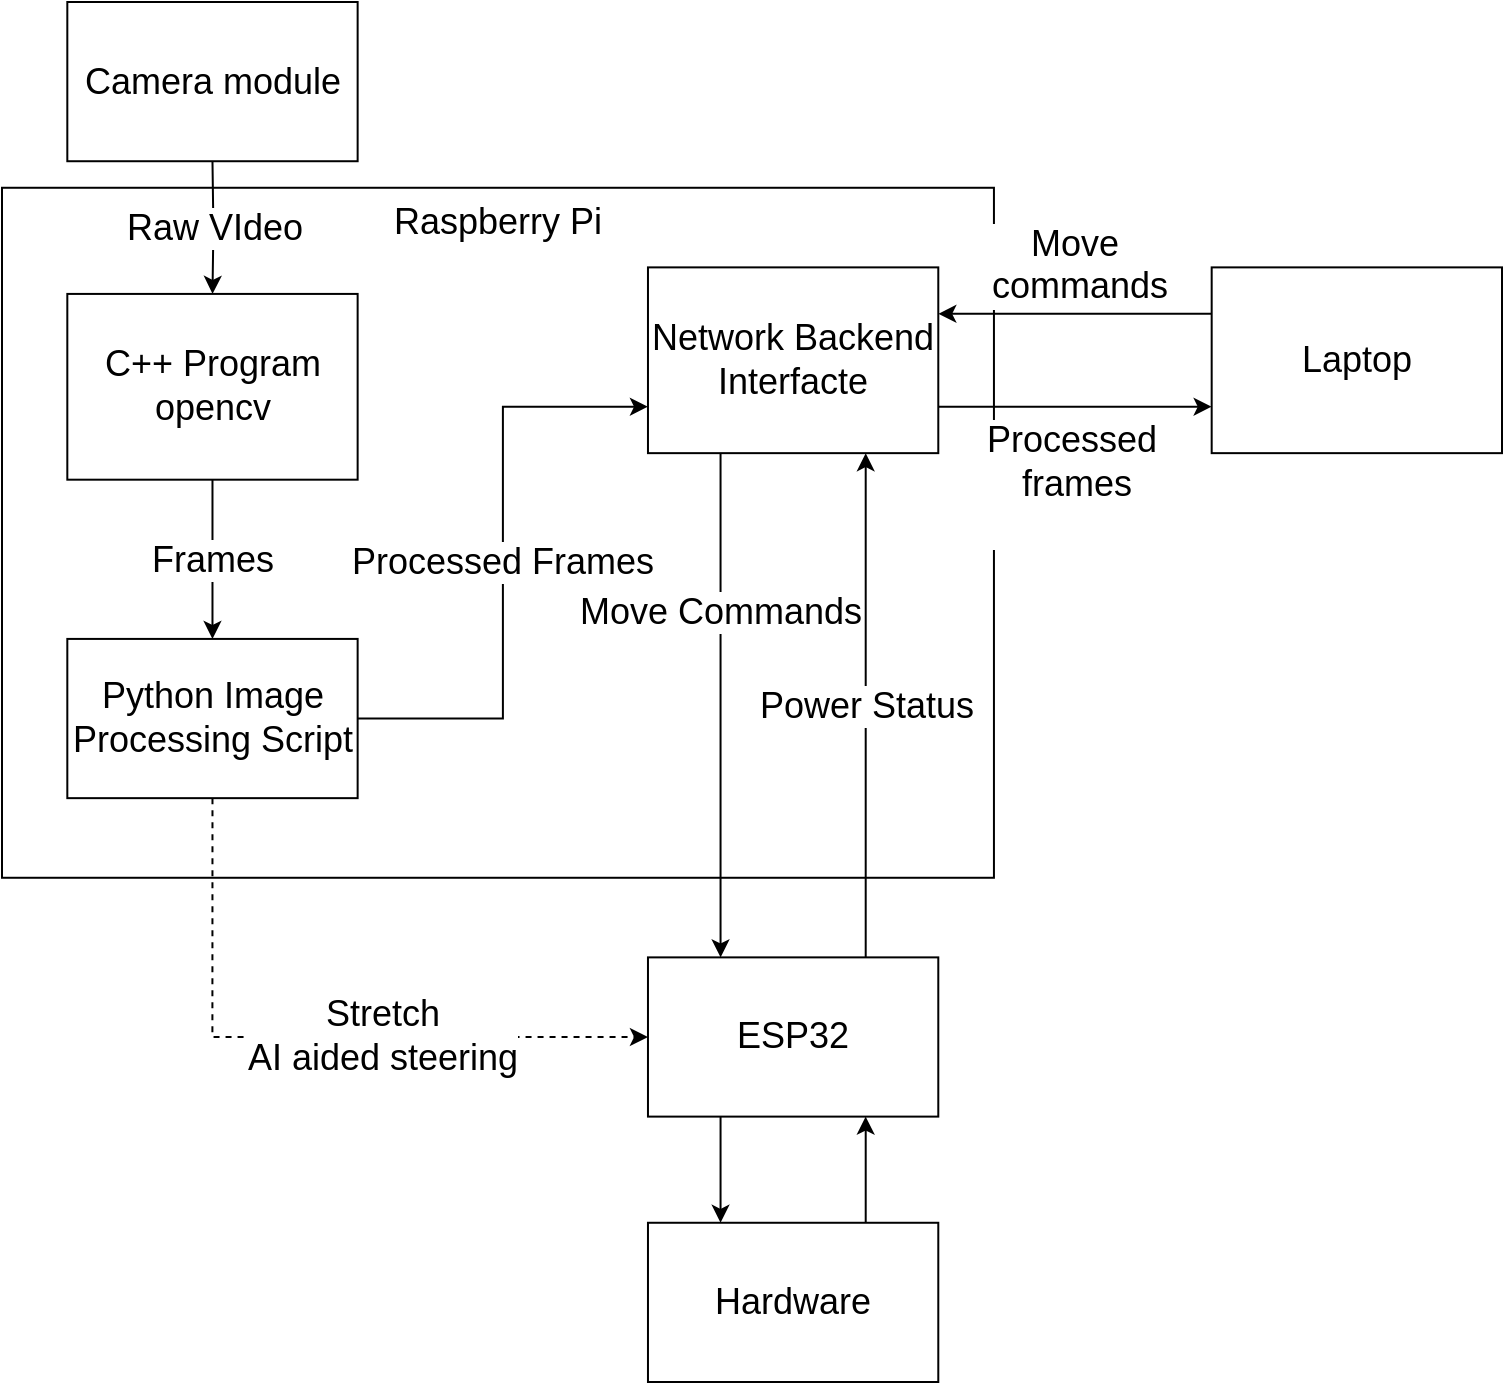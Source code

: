 <mxfile version="24.4.0" type="device">
  <diagram name="Page-1" id="SO5ZD4_FKXhad5pDewPP">
    <mxGraphModel dx="1434" dy="837" grid="1" gridSize="10" guides="1" tooltips="1" connect="1" arrows="1" fold="1" page="1" pageScale="1" pageWidth="827" pageHeight="1169" math="0" shadow="0">
      <root>
        <mxCell id="0" />
        <mxCell id="1" parent="0" />
        <mxCell id="u45-Nts3rRPUU4mmmBui-1" value="Raspberry Pi" style="rounded=0;whiteSpace=wrap;html=1;align=center;labelPosition=center;verticalLabelPosition=middle;verticalAlign=top;fillColor=none;fontSize=18;" parent="1" vertex="1">
          <mxGeometry x="40" y="132.885" width="495.968" height="345" as="geometry" />
        </mxCell>
        <mxCell id="u45-Nts3rRPUU4mmmBui-4" value="Raw VIdeo" style="edgeStyle=orthogonalEdgeStyle;rounded=0;orthogonalLoop=1;jettySize=auto;html=1;exitX=0.5;exitY=1;exitDx=0;exitDy=0;entryX=0.5;entryY=0;entryDx=0;entryDy=0;fontSize=18;verticalAlign=middle;" parent="1" target="u45-Nts3rRPUU4mmmBui-16" edge="1">
          <mxGeometry relative="1" as="geometry">
            <mxPoint x="145.242" y="119.615" as="sourcePoint" />
          </mxGeometry>
        </mxCell>
        <mxCell id="u45-Nts3rRPUU4mmmBui-3" value="Camera module" style="whiteSpace=wrap;html=1;fontSize=18;verticalAlign=middle;" parent="1" vertex="1">
          <mxGeometry x="72.661" y="40" width="145.161" height="79.615" as="geometry" />
        </mxCell>
        <mxCell id="u45-Nts3rRPUU4mmmBui-25" value="Power Status" style="edgeStyle=orthogonalEdgeStyle;rounded=0;orthogonalLoop=1;jettySize=auto;html=1;exitX=0.75;exitY=0;exitDx=0;exitDy=0;entryX=0.75;entryY=1;entryDx=0;entryDy=0;fontSize=18;verticalAlign=middle;" parent="1" source="u45-Nts3rRPUU4mmmBui-5" target="u45-Nts3rRPUU4mmmBui-17" edge="1">
          <mxGeometry relative="1" as="geometry" />
        </mxCell>
        <mxCell id="u45-Nts3rRPUU4mmmBui-33" style="edgeStyle=orthogonalEdgeStyle;rounded=0;orthogonalLoop=1;jettySize=auto;html=1;exitX=0.25;exitY=1;exitDx=0;exitDy=0;entryX=0.25;entryY=0;entryDx=0;entryDy=0;fontSize=18;verticalAlign=middle;" parent="1" source="u45-Nts3rRPUU4mmmBui-5" target="u45-Nts3rRPUU4mmmBui-32" edge="1">
          <mxGeometry relative="1" as="geometry" />
        </mxCell>
        <mxCell id="u45-Nts3rRPUU4mmmBui-5" value="ESP32" style="whiteSpace=wrap;html=1;fontSize=18;verticalAlign=middle;" parent="1" vertex="1">
          <mxGeometry x="362.984" y="517.692" width="145.161" height="79.615" as="geometry" />
        </mxCell>
        <mxCell id="u45-Nts3rRPUU4mmmBui-29" value="Move&lt;div style=&quot;font-size: 18px;&quot;&gt;&amp;nbsp;commands&lt;/div&gt;" style="edgeStyle=orthogonalEdgeStyle;rounded=0;orthogonalLoop=1;jettySize=auto;html=1;exitX=0;exitY=0.25;exitDx=0;exitDy=0;entryX=1;entryY=0.25;entryDx=0;entryDy=0;fontSize=18;verticalAlign=bottom;" parent="1" source="u45-Nts3rRPUU4mmmBui-10" target="u45-Nts3rRPUU4mmmBui-17" edge="1">
          <mxGeometry relative="1" as="geometry" />
        </mxCell>
        <mxCell id="u45-Nts3rRPUU4mmmBui-10" value="Laptop" style="whiteSpace=wrap;html=1;fontSize=18;verticalAlign=middle;" parent="1" vertex="1">
          <mxGeometry x="644.839" y="172.692" width="145.161" height="92.885" as="geometry" />
        </mxCell>
        <mxCell id="u45-Nts3rRPUU4mmmBui-21" value="Frames" style="edgeStyle=orthogonalEdgeStyle;rounded=0;orthogonalLoop=1;jettySize=auto;html=1;exitX=0.5;exitY=1;exitDx=0;exitDy=0;entryX=0.5;entryY=0;entryDx=0;entryDy=0;fontSize=18;verticalAlign=middle;" parent="1" source="u45-Nts3rRPUU4mmmBui-16" target="u45-Nts3rRPUU4mmmBui-19" edge="1">
          <mxGeometry relative="1" as="geometry" />
        </mxCell>
        <mxCell id="u45-Nts3rRPUU4mmmBui-16" value="C++ Program&lt;div style=&quot;font-size: 18px;&quot;&gt;opencv&lt;/div&gt;" style="whiteSpace=wrap;html=1;fontSize=18;verticalAlign=middle;" parent="1" vertex="1">
          <mxGeometry x="72.661" y="185.962" width="145.161" height="92.885" as="geometry" />
        </mxCell>
        <mxCell id="u45-Nts3rRPUU4mmmBui-24" value="Move Commands" style="edgeStyle=orthogonalEdgeStyle;rounded=0;orthogonalLoop=1;jettySize=auto;html=1;exitX=0.25;exitY=1;exitDx=0;exitDy=0;entryX=0.25;entryY=0;entryDx=0;entryDy=0;fontSize=18;verticalAlign=middle;" parent="1" source="u45-Nts3rRPUU4mmmBui-17" target="u45-Nts3rRPUU4mmmBui-5" edge="1">
          <mxGeometry x="-0.368" relative="1" as="geometry">
            <mxPoint as="offset" />
          </mxGeometry>
        </mxCell>
        <mxCell id="u45-Nts3rRPUU4mmmBui-31" value="Processed&amp;nbsp;&lt;div style=&quot;font-size: 18px;&quot;&gt;frames&lt;div style=&quot;font-size: 18px;&quot;&gt;&lt;br style=&quot;font-size: 18px;&quot;&gt;&lt;/div&gt;&lt;/div&gt;" style="edgeStyle=orthogonalEdgeStyle;rounded=0;orthogonalLoop=1;jettySize=auto;html=1;exitX=1;exitY=0.75;exitDx=0;exitDy=0;entryX=0;entryY=0.75;entryDx=0;entryDy=0;fontSize=18;verticalAlign=top;" parent="1" source="u45-Nts3rRPUU4mmmBui-17" target="u45-Nts3rRPUU4mmmBui-10" edge="1">
          <mxGeometry relative="1" as="geometry" />
        </mxCell>
        <mxCell id="u45-Nts3rRPUU4mmmBui-17" value="Network Backend Interfacte" style="whiteSpace=wrap;html=1;fontSize=18;verticalAlign=middle;" parent="1" vertex="1">
          <mxGeometry x="362.984" y="172.692" width="145.161" height="92.885" as="geometry" />
        </mxCell>
        <mxCell id="u45-Nts3rRPUU4mmmBui-22" value="Processed Frames" style="edgeStyle=orthogonalEdgeStyle;rounded=0;orthogonalLoop=1;jettySize=auto;html=1;exitX=1;exitY=0.5;exitDx=0;exitDy=0;entryX=0;entryY=0.75;entryDx=0;entryDy=0;fontSize=18;verticalAlign=middle;" parent="1" source="u45-Nts3rRPUU4mmmBui-19" target="u45-Nts3rRPUU4mmmBui-17" edge="1">
          <mxGeometry relative="1" as="geometry" />
        </mxCell>
        <mxCell id="u45-Nts3rRPUU4mmmBui-23" value="Stretch&lt;div style=&quot;font-size: 18px;&quot;&gt;AI aided steering&lt;/div&gt;" style="edgeStyle=orthogonalEdgeStyle;rounded=0;orthogonalLoop=1;jettySize=auto;html=1;exitX=0.5;exitY=1;exitDx=0;exitDy=0;entryX=0;entryY=0.5;entryDx=0;entryDy=0;dashed=1;fontSize=18;verticalAlign=middle;" parent="1" source="u45-Nts3rRPUU4mmmBui-19" target="u45-Nts3rRPUU4mmmBui-5" edge="1">
          <mxGeometry x="0.212" relative="1" as="geometry">
            <mxPoint as="offset" />
          </mxGeometry>
        </mxCell>
        <mxCell id="u45-Nts3rRPUU4mmmBui-19" value="Python Image&lt;div style=&quot;font-size: 18px;&quot;&gt;Processing Script&lt;/div&gt;" style="whiteSpace=wrap;html=1;fontSize=18;verticalAlign=middle;" parent="1" vertex="1">
          <mxGeometry x="72.661" y="358.462" width="145.161" height="79.615" as="geometry" />
        </mxCell>
        <mxCell id="u45-Nts3rRPUU4mmmBui-34" style="edgeStyle=orthogonalEdgeStyle;rounded=0;orthogonalLoop=1;jettySize=auto;html=1;exitX=0.75;exitY=0;exitDx=0;exitDy=0;entryX=0.75;entryY=1;entryDx=0;entryDy=0;fontSize=18;verticalAlign=middle;" parent="1" source="u45-Nts3rRPUU4mmmBui-32" target="u45-Nts3rRPUU4mmmBui-5" edge="1">
          <mxGeometry relative="1" as="geometry" />
        </mxCell>
        <mxCell id="u45-Nts3rRPUU4mmmBui-32" value="Hardware" style="whiteSpace=wrap;html=1;fontSize=18;verticalAlign=middle;" parent="1" vertex="1">
          <mxGeometry x="362.984" y="650.385" width="145.161" height="79.615" as="geometry" />
        </mxCell>
      </root>
    </mxGraphModel>
  </diagram>
</mxfile>
